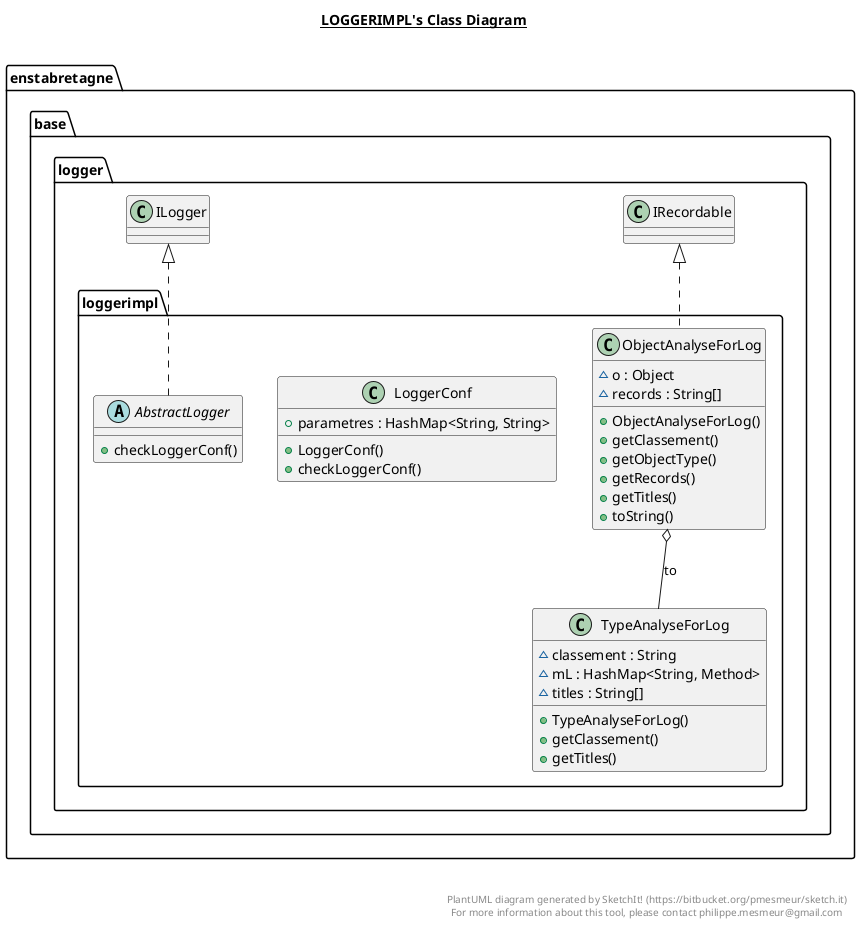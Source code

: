 @startuml

title __LOGGERIMPL's Class Diagram__\n

  namespace enstabretagne.base {
    namespace logger {
      namespace loggerimpl {
        abstract class enstabretagne.base.logger.loggerimpl.AbstractLogger {
            + checkLoggerConf()
        }
      }
    }
  }
  

  namespace enstabretagne.base {
    namespace logger {
      namespace loggerimpl {
        class enstabretagne.base.logger.loggerimpl.LoggerConf {
            + parametres : HashMap<String, String>
            + LoggerConf()
            + checkLoggerConf()
        }
      }
    }
  }
  

  namespace enstabretagne.base {
    namespace logger {
      namespace loggerimpl {
        class enstabretagne.base.logger.loggerimpl.ObjectAnalyseForLog {
            ~ o : Object
            ~ records : String[]
            + ObjectAnalyseForLog()
            + getClassement()
            + getObjectType()
            + getRecords()
            + getTitles()
            + toString()
        }
      }
    }
  }
  

  namespace enstabretagne.base {
    namespace logger {
      namespace loggerimpl {
        class enstabretagne.base.logger.loggerimpl.TypeAnalyseForLog {
            ~ classement : String
            ~ mL : HashMap<String, Method>
            ~ titles : String[]
            + TypeAnalyseForLog()
            + getClassement()
            + getTitles()
        }
      }
    }
  }
  

  enstabretagne.base.logger.loggerimpl.AbstractLogger .up.|> enstabretagne.base.logger.ILogger
  enstabretagne.base.logger.loggerimpl.ObjectAnalyseForLog .up.|> enstabretagne.base.logger.IRecordable
  enstabretagne.base.logger.loggerimpl.ObjectAnalyseForLog o-- enstabretagne.base.logger.loggerimpl.TypeAnalyseForLog : to


right footer


PlantUML diagram generated by SketchIt! (https://bitbucket.org/pmesmeur/sketch.it)
For more information about this tool, please contact philippe.mesmeur@gmail.com
endfooter

@enduml
